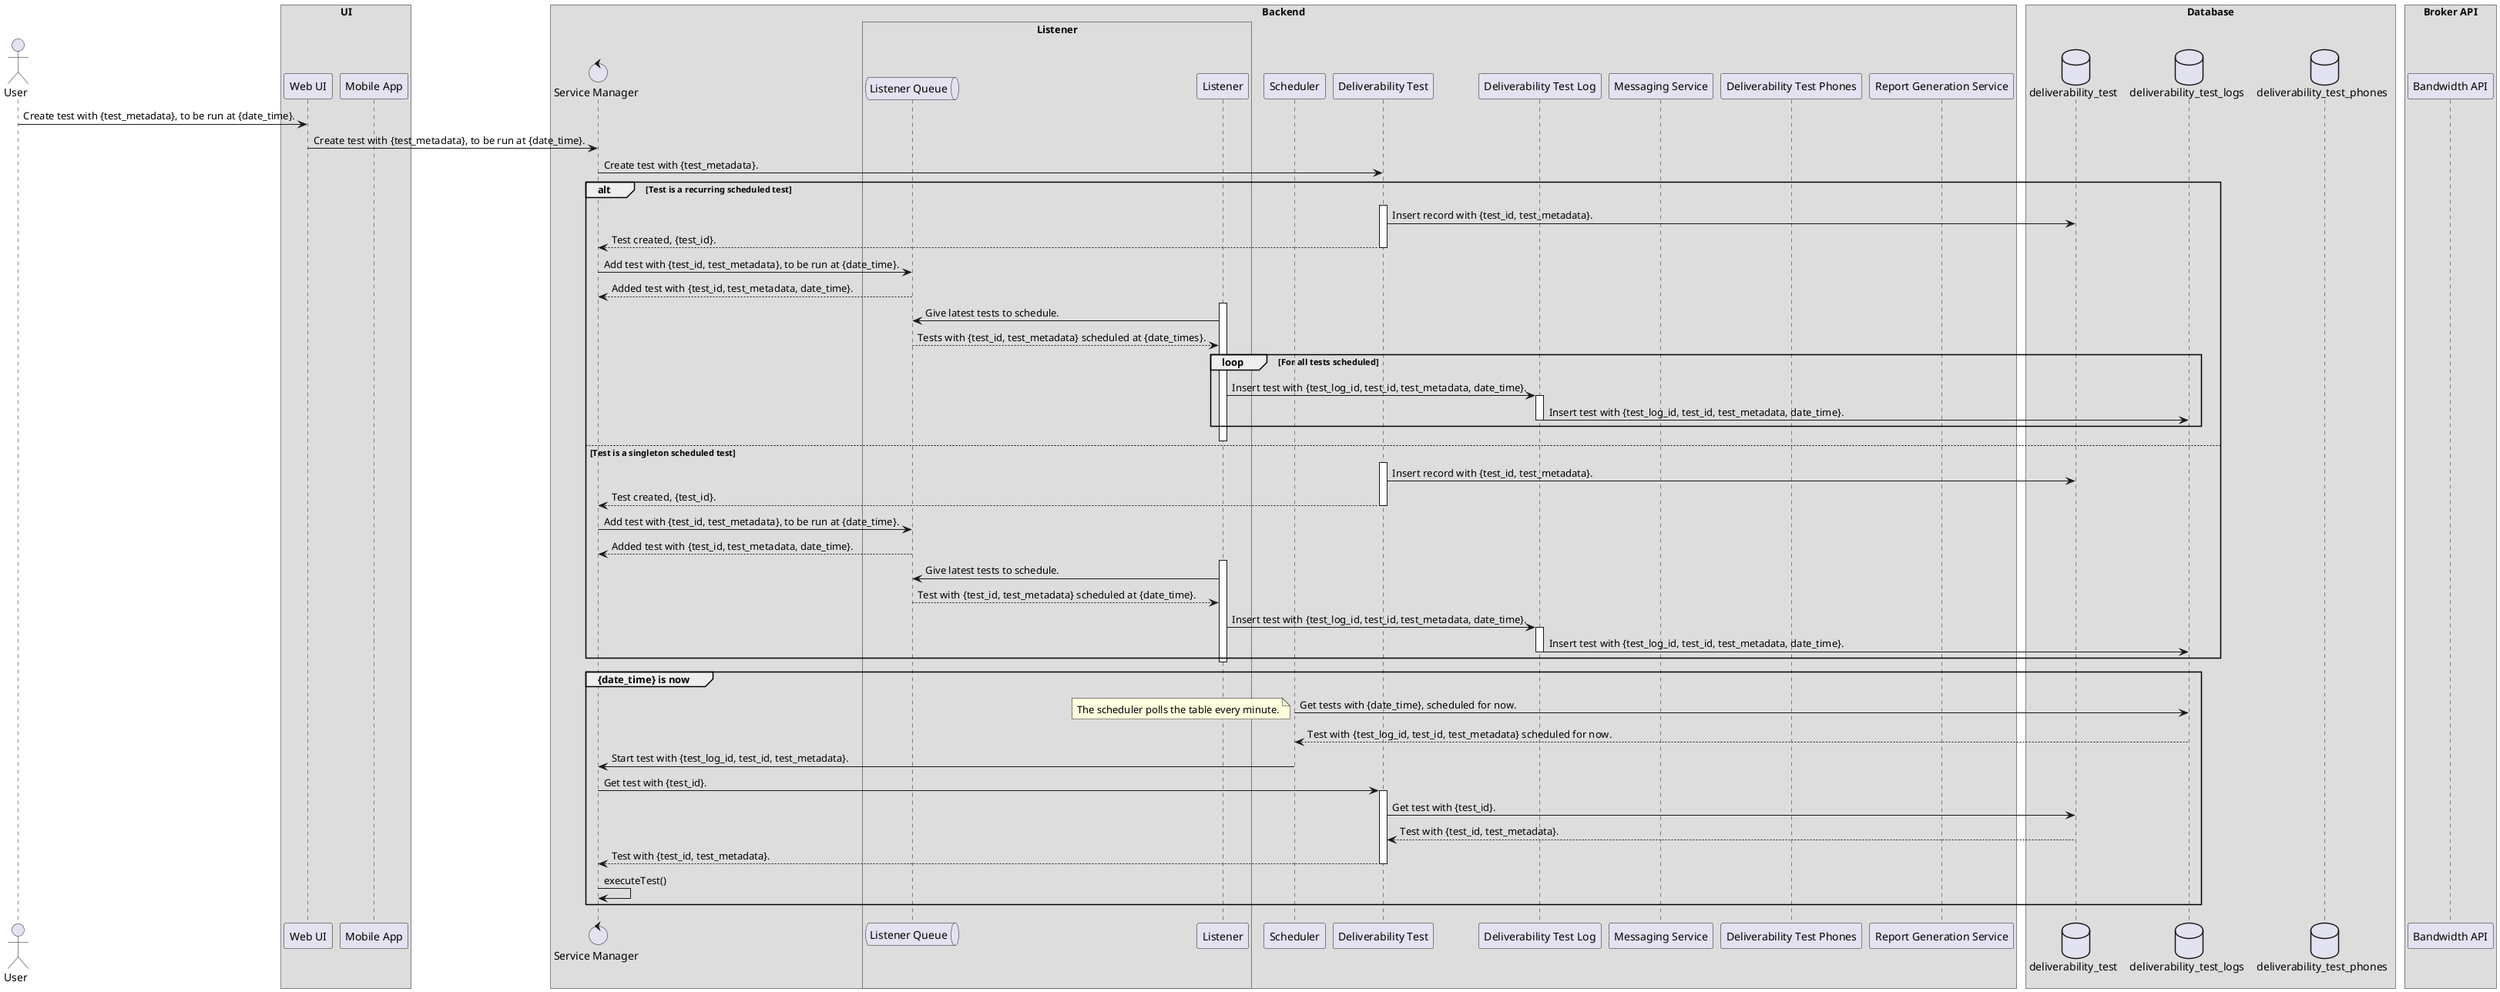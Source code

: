 @startuml
!pragma teoz true
/'Defines the protocol when user submits a scheduled test, either recurring or singleton.'/
/'author: Luvai Cutlerywala <luvaidc@gmail.com>'/

/'Define the actors and participants.'/
actor User as user

box UI
    participant "Web UI" as web_ui
    participant "Mobile App" as mobile_app
end box

box Backend
    control "Service Manager" as service_manager
    box Listener
        queue "Listener Queue" as listener_queue
        participant "Listener" as listener
    end box
    participant "Scheduler" as scheduler
    participant "Deliverability Test" as deliverability_test
    participant "Deliverability Test Log" as deliverability_test_log
    participant "Messaging Service" as messenger
    participant "Deliverability Test Phones" as deliverability_test_phones
    participant "Report Generation Service" as report_generator
end box

box Database
    database deliverability_test as dt
    database deliverability_test_logs as dtl
    database deliverability_test_phones as dtp
end box

box "Broker API"
    participant "Bandwidth API" as broker_api
end box

/'Defines the interactions and protocols between the microservices.'/
user -> web_ui: Create test with {test_metadata}, to be run at {date_time}.
web_ui -> service_manager: Create test with {test_metadata}, to be run at {date_time}.
service_manager -> deliverability_test: Create test with {test_metadata}.
alt Test is a recurring scheduled test
    activate deliverability_test
    deliverability_test -> dt: Insert record with {test_id, test_metadata}.
    deliverability_test --> service_manager: Test created, {test_id}.
    deactivate deliverability_test
    service_manager -> listener_queue: Add test with {test_id, test_metadata}, to be run at {date_time}.
    listener_queue --> service_manager: Added test with {test_id, test_metadata, date_time}.
    activate listener
    listener -> listener_queue: Give latest tests to schedule.
    listener_queue --> listener: Tests with {test_id, test_metadata} scheduled at {date_times}.
    loop For all tests scheduled
        listener -> deliverability_test_log: Insert test with {test_log_id, test_id, test_metadata, date_time}.
        activate deliverability_test_log
        deliverability_test_log->dtl:Insert test with {test_log_id, test_id, test_metadata, date_time}.
        deactivate deliverability_test_log
    end
    deactivate listener
else Test is a singleton scheduled test
    activate deliverability_test
    deliverability_test -> dt: Insert record with {test_id, test_metadata}.
    deliverability_test --> service_manager: Test created, {test_id}.
    deactivate deliverability_test
    service_manager -> listener_queue: Add test with {test_id, test_metadata}, to be run at {date_time}.
    listener_queue --> service_manager: Added test with {test_id, test_metadata, date_time}.
    activate listener
    listener -> listener_queue: Give latest tests to schedule.
    listener_queue --> listener: Test with {test_id, test_metadata} scheduled at {date_time}.
    listener -> deliverability_test_log: Insert test with {test_log_id, test_id, test_metadata, date_time}.
    activate deliverability_test_log
    deliverability_test_log -> dtl: Insert test with {test_log_id, test_id, test_metadata, date_time}.
    deactivate deliverability_test_log
    deactivate listener
end
group {date_time} is now
    scheduler -> dtl: Get tests with {date_time}, scheduled for now.
    note left
        The scheduler polls the table every minute.
    end note
    dtl --> scheduler: Test with {test_log_id, test_id, test_metadata} scheduled for now.
    scheduler -> service_manager: Start test with {test_log_id, test_id, test_metadata}.
    service_manager -> deliverability_test: Get test with {test_id}.
    activate deliverability_test
    deliverability_test -> dt: Get test with {test_id}.
    dt --> deliverability_test: Test with {test_id, test_metadata}.
    deliverability_test --> service_manager: Test with {test_id, test_metadata}.
    deactivate deliverability_test
    service_manager -> service_manager: executeTest()
@enduml
